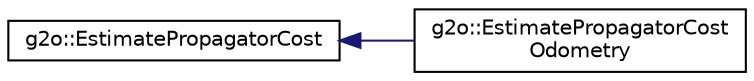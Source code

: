 digraph "Graphical Class Hierarchy"
{
  edge [fontname="Helvetica",fontsize="10",labelfontname="Helvetica",labelfontsize="10"];
  node [fontname="Helvetica",fontsize="10",shape=record];
  rankdir="LR";
  Node0 [label="g2o::EstimatePropagatorCost",height=0.2,width=0.4,color="black", fillcolor="white", style="filled",URL="$classg2o_1_1_estimate_propagator_cost.html",tooltip="cost for traversing along active edges in the optimizer "];
  Node0 -> Node1 [dir="back",color="midnightblue",fontsize="10",style="solid",fontname="Helvetica"];
  Node1 [label="g2o::EstimatePropagatorCost\lOdometry",height=0.2,width=0.4,color="black", fillcolor="white", style="filled",URL="$classg2o_1_1_estimate_propagator_cost_odometry.html",tooltip="cost for traversing only odometry edges. "];
}
